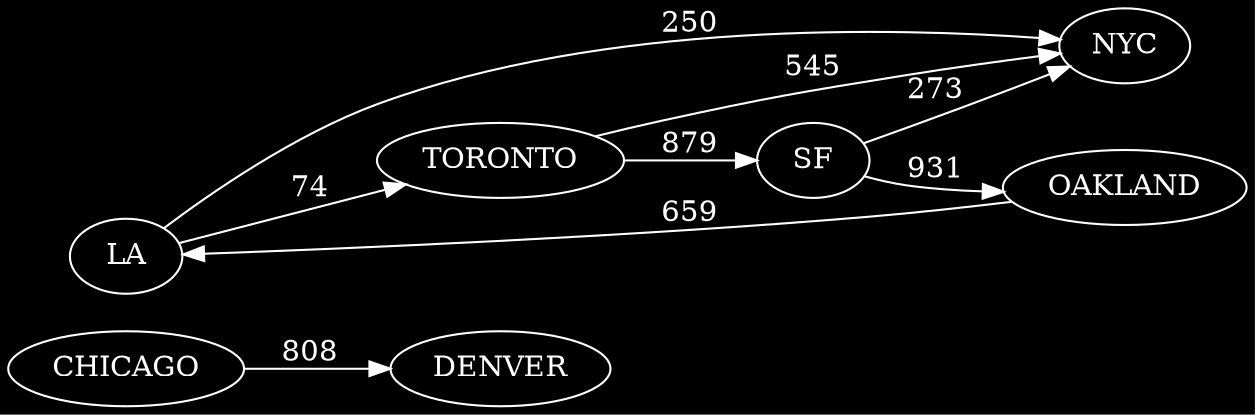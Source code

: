 digraph {
rankdir=LR ;
bgcolor="black";node [fontcolor="white",color="white"];
edge[color="white", fontcolor ="white"];CHICAGO -> DENVER [label="808",weight="808"];
LA -> NYC [label="250",weight="250"];
LA -> TORONTO [label="74",weight="74"];
OAKLAND -> LA [label="659",weight="659"];
SF -> OAKLAND [label="931",weight="931"];
SF -> NYC [label="273",weight="273"];
TORONTO -> NYC [label="545",weight="545"];
TORONTO -> SF [label="879",weight="879"];
}